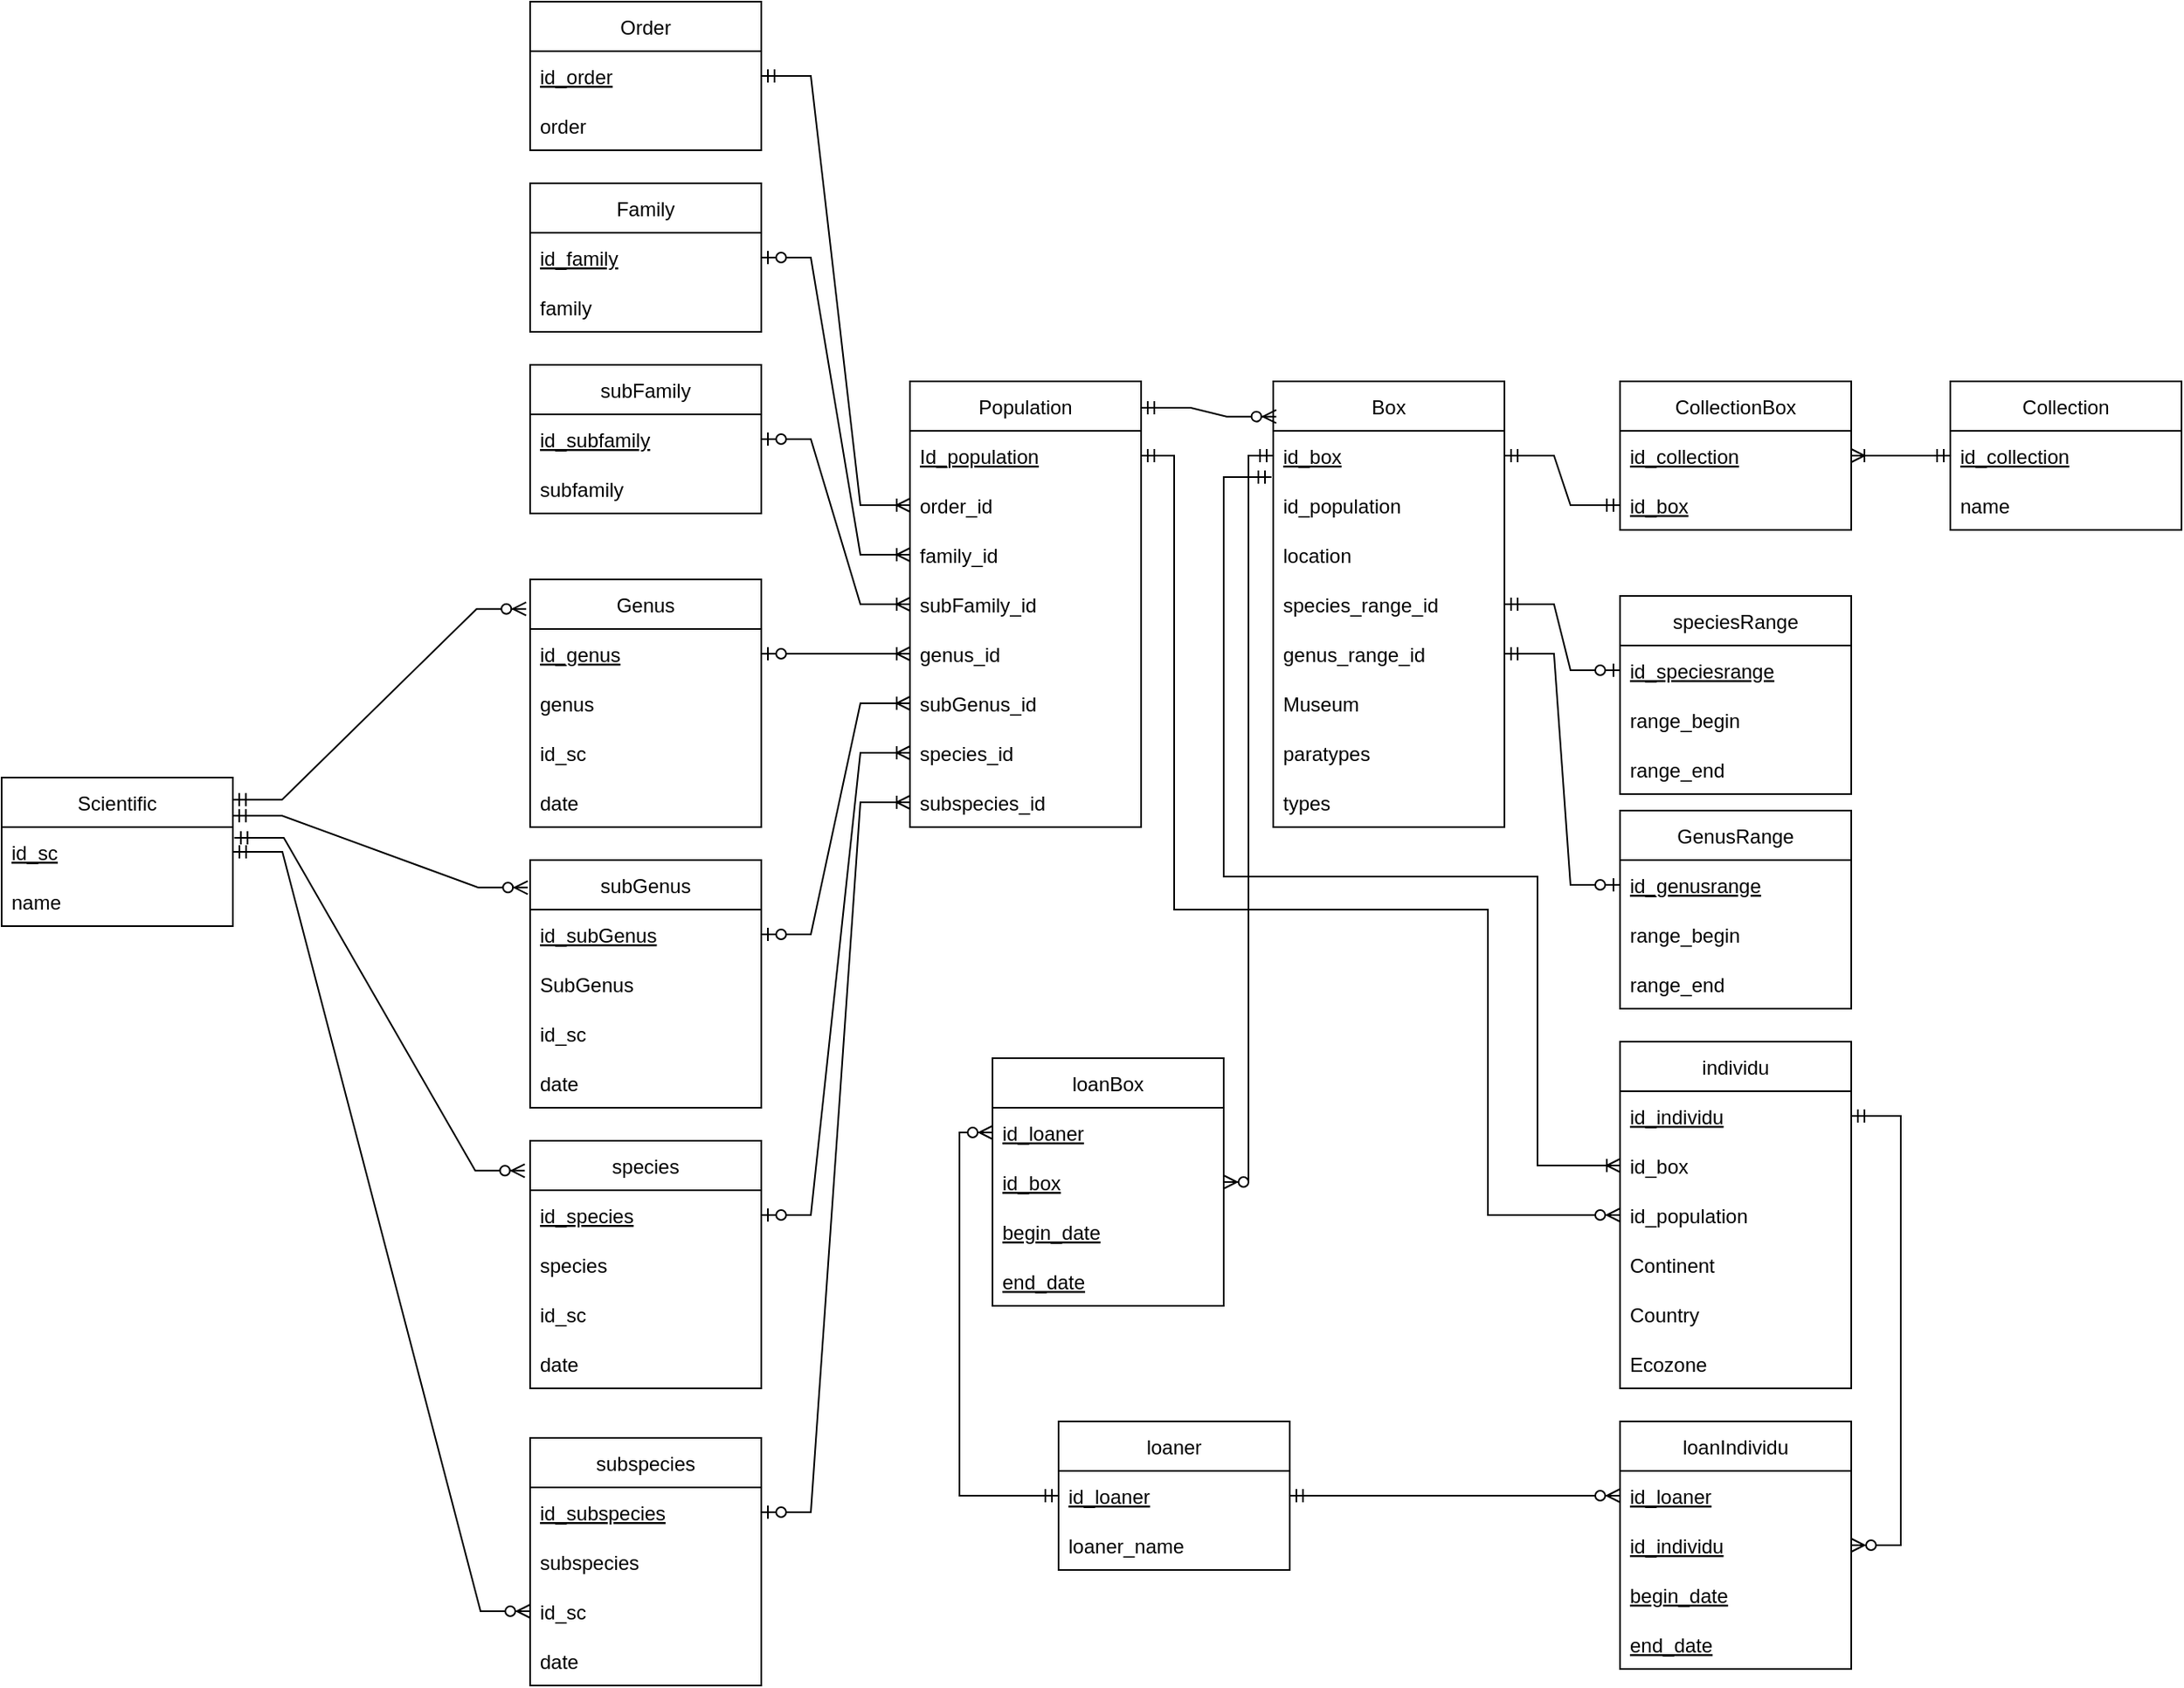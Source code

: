 <mxfile version="20.3.0" type="device"><diagram id="HxTPfBvil3Ltma1VfLWZ" name="Page-1"><mxGraphModel dx="1422" dy="865" grid="1" gridSize="10" guides="1" tooltips="1" connect="1" arrows="1" fold="1" page="1" pageScale="1" pageWidth="827" pageHeight="1169" math="0" shadow="0"><root><mxCell id="0"/><mxCell id="1" parent="0"/><mxCell id="uZ2jA3aw2KqFiROLntDe-1" value="Population" style="swimlane;fontStyle=0;childLayout=stackLayout;horizontal=1;startSize=30;horizontalStack=0;resizeParent=1;resizeParentMax=0;resizeLast=0;collapsible=1;marginBottom=0;" parent="1" vertex="1"><mxGeometry x="730" y="330" width="140" height="270" as="geometry"/></mxCell><mxCell id="uZ2jA3aw2KqFiROLntDe-2" value="Id_population" style="text;strokeColor=none;fillColor=none;align=left;verticalAlign=middle;spacingLeft=4;spacingRight=4;overflow=hidden;points=[[0,0.5],[1,0.5]];portConstraint=eastwest;rotatable=0;fontStyle=4" parent="uZ2jA3aw2KqFiROLntDe-1" vertex="1"><mxGeometry y="30" width="140" height="30" as="geometry"/></mxCell><mxCell id="uZ2jA3aw2KqFiROLntDe-12" value="order_id" style="text;strokeColor=none;fillColor=none;align=left;verticalAlign=middle;spacingLeft=4;spacingRight=4;overflow=hidden;points=[[0,0.5],[1,0.5]];portConstraint=eastwest;rotatable=0;" parent="uZ2jA3aw2KqFiROLntDe-1" vertex="1"><mxGeometry y="60" width="140" height="30" as="geometry"/></mxCell><mxCell id="uZ2jA3aw2KqFiROLntDe-10" value="family_id" style="text;strokeColor=none;fillColor=none;align=left;verticalAlign=middle;spacingLeft=4;spacingRight=4;overflow=hidden;points=[[0,0.5],[1,0.5]];portConstraint=eastwest;rotatable=0;" parent="uZ2jA3aw2KqFiROLntDe-1" vertex="1"><mxGeometry y="90" width="140" height="30" as="geometry"/></mxCell><mxCell id="uZ2jA3aw2KqFiROLntDe-11" value="subFamily_id" style="text;strokeColor=none;fillColor=none;align=left;verticalAlign=middle;spacingLeft=4;spacingRight=4;overflow=hidden;points=[[0,0.5],[1,0.5]];portConstraint=eastwest;rotatable=0;" parent="uZ2jA3aw2KqFiROLntDe-1" vertex="1"><mxGeometry y="120" width="140" height="30" as="geometry"/></mxCell><mxCell id="uZ2jA3aw2KqFiROLntDe-9" value="genus_id" style="text;strokeColor=none;fillColor=none;align=left;verticalAlign=middle;spacingLeft=4;spacingRight=4;overflow=hidden;points=[[0,0.5],[1,0.5]];portConstraint=eastwest;rotatable=0;" parent="uZ2jA3aw2KqFiROLntDe-1" vertex="1"><mxGeometry y="150" width="140" height="30" as="geometry"/></mxCell><mxCell id="uZ2jA3aw2KqFiROLntDe-8" value="subGenus_id" style="text;strokeColor=none;fillColor=none;align=left;verticalAlign=middle;spacingLeft=4;spacingRight=4;overflow=hidden;points=[[0,0.5],[1,0.5]];portConstraint=eastwest;rotatable=0;" parent="uZ2jA3aw2KqFiROLntDe-1" vertex="1"><mxGeometry y="180" width="140" height="30" as="geometry"/></mxCell><mxCell id="uZ2jA3aw2KqFiROLntDe-7" value="species_id" style="text;strokeColor=none;fillColor=none;align=left;verticalAlign=middle;spacingLeft=4;spacingRight=4;overflow=hidden;points=[[0,0.5],[1,0.5]];portConstraint=eastwest;rotatable=0;" parent="uZ2jA3aw2KqFiROLntDe-1" vertex="1"><mxGeometry y="210" width="140" height="30" as="geometry"/></mxCell><mxCell id="PhLSBUhBw3SX2s21Tblr-6" value="subspecies_id" style="text;strokeColor=none;fillColor=none;align=left;verticalAlign=middle;spacingLeft=4;spacingRight=4;overflow=hidden;points=[[0,0.5],[1,0.5]];portConstraint=eastwest;rotatable=0;" vertex="1" parent="uZ2jA3aw2KqFiROLntDe-1"><mxGeometry y="240" width="140" height="30" as="geometry"/></mxCell><mxCell id="uZ2jA3aw2KqFiROLntDe-18" value="Scientific" style="swimlane;fontStyle=0;childLayout=stackLayout;horizontal=1;startSize=30;horizontalStack=0;resizeParent=1;resizeParentMax=0;resizeLast=0;collapsible=1;marginBottom=0;" parent="1" vertex="1"><mxGeometry x="180" y="570" width="140" height="90" as="geometry"/></mxCell><mxCell id="uZ2jA3aw2KqFiROLntDe-19" value="id_sc" style="text;strokeColor=none;fillColor=none;align=left;verticalAlign=middle;spacingLeft=4;spacingRight=4;overflow=hidden;points=[[0,0.5],[1,0.5]];portConstraint=eastwest;rotatable=0;fontStyle=4" parent="uZ2jA3aw2KqFiROLntDe-18" vertex="1"><mxGeometry y="30" width="140" height="30" as="geometry"/></mxCell><mxCell id="uZ2jA3aw2KqFiROLntDe-20" value="name" style="text;strokeColor=none;fillColor=none;align=left;verticalAlign=middle;spacingLeft=4;spacingRight=4;overflow=hidden;points=[[0,0.5],[1,0.5]];portConstraint=eastwest;rotatable=0;" parent="uZ2jA3aw2KqFiROLntDe-18" vertex="1"><mxGeometry y="60" width="140" height="30" as="geometry"/></mxCell><mxCell id="uZ2jA3aw2KqFiROLntDe-25" value="GenusRange" style="swimlane;fontStyle=0;childLayout=stackLayout;horizontal=1;startSize=30;horizontalStack=0;resizeParent=1;resizeParentMax=0;resizeLast=0;collapsible=1;marginBottom=0;" parent="1" vertex="1"><mxGeometry x="1160" y="590" width="140" height="120" as="geometry"/></mxCell><mxCell id="uZ2jA3aw2KqFiROLntDe-26" value="id_genusrange" style="text;strokeColor=none;fillColor=none;align=left;verticalAlign=middle;spacingLeft=4;spacingRight=4;overflow=hidden;points=[[0,0.5],[1,0.5]];portConstraint=eastwest;rotatable=0;fontStyle=4" parent="uZ2jA3aw2KqFiROLntDe-25" vertex="1"><mxGeometry y="30" width="140" height="30" as="geometry"/></mxCell><mxCell id="uZ2jA3aw2KqFiROLntDe-27" value="range_begin" style="text;strokeColor=none;fillColor=none;align=left;verticalAlign=middle;spacingLeft=4;spacingRight=4;overflow=hidden;points=[[0,0.5],[1,0.5]];portConstraint=eastwest;rotatable=0;" parent="uZ2jA3aw2KqFiROLntDe-25" vertex="1"><mxGeometry y="60" width="140" height="30" as="geometry"/></mxCell><mxCell id="uZ2jA3aw2KqFiROLntDe-63" value="range_end" style="text;strokeColor=none;fillColor=none;align=left;verticalAlign=middle;spacingLeft=4;spacingRight=4;overflow=hidden;points=[[0,0.5],[1,0.5]];portConstraint=eastwest;rotatable=0;" parent="uZ2jA3aw2KqFiROLntDe-25" vertex="1"><mxGeometry y="90" width="140" height="30" as="geometry"/></mxCell><mxCell id="uZ2jA3aw2KqFiROLntDe-35" value="individu" style="swimlane;fontStyle=0;childLayout=stackLayout;horizontal=1;startSize=30;horizontalStack=0;resizeParent=1;resizeParentMax=0;resizeLast=0;collapsible=1;marginBottom=0;" parent="1" vertex="1"><mxGeometry x="1160" y="730" width="140" height="210" as="geometry"/></mxCell><mxCell id="uZ2jA3aw2KqFiROLntDe-38" value="id_individu" style="text;strokeColor=none;fillColor=none;align=left;verticalAlign=middle;spacingLeft=4;spacingRight=4;overflow=hidden;points=[[0,0.5],[1,0.5]];portConstraint=eastwest;rotatable=0;fontStyle=4" parent="uZ2jA3aw2KqFiROLntDe-35" vertex="1"><mxGeometry y="30" width="140" height="30" as="geometry"/></mxCell><mxCell id="uZ2jA3aw2KqFiROLntDe-115" value="id_box" style="text;strokeColor=none;fillColor=none;align=left;verticalAlign=middle;spacingLeft=4;spacingRight=4;overflow=hidden;points=[[0,0.5],[1,0.5]];portConstraint=eastwest;rotatable=0;" parent="uZ2jA3aw2KqFiROLntDe-35" vertex="1"><mxGeometry y="60" width="140" height="30" as="geometry"/></mxCell><mxCell id="uZ2jA3aw2KqFiROLntDe-36" value="id_population" style="text;strokeColor=none;fillColor=none;align=left;verticalAlign=middle;spacingLeft=4;spacingRight=4;overflow=hidden;points=[[0,0.5],[1,0.5]];portConstraint=eastwest;rotatable=0;" parent="uZ2jA3aw2KqFiROLntDe-35" vertex="1"><mxGeometry y="90" width="140" height="30" as="geometry"/></mxCell><mxCell id="xjDK1xqEdy7AfBdmxvn6-30" value="Continent" style="text;strokeColor=none;fillColor=none;align=left;verticalAlign=middle;spacingLeft=4;spacingRight=4;overflow=hidden;points=[[0,0.5],[1,0.5]];portConstraint=eastwest;rotatable=0;" parent="uZ2jA3aw2KqFiROLntDe-35" vertex="1"><mxGeometry y="120" width="140" height="30" as="geometry"/></mxCell><mxCell id="xjDK1xqEdy7AfBdmxvn6-28" value="Country" style="text;strokeColor=none;fillColor=none;align=left;verticalAlign=middle;spacingLeft=4;spacingRight=4;overflow=hidden;points=[[0,0.5],[1,0.5]];portConstraint=eastwest;rotatable=0;" parent="uZ2jA3aw2KqFiROLntDe-35" vertex="1"><mxGeometry y="150" width="140" height="30" as="geometry"/></mxCell><mxCell id="xjDK1xqEdy7AfBdmxvn6-27" value="Ecozone" style="text;strokeColor=none;fillColor=none;align=left;verticalAlign=middle;spacingLeft=4;spacingRight=4;overflow=hidden;points=[[0,0.5],[1,0.5]];portConstraint=eastwest;rotatable=0;" parent="uZ2jA3aw2KqFiROLntDe-35" vertex="1"><mxGeometry y="180" width="140" height="30" as="geometry"/></mxCell><mxCell id="uZ2jA3aw2KqFiROLntDe-51" value="Box" style="swimlane;fontStyle=0;childLayout=stackLayout;horizontal=1;startSize=30;horizontalStack=0;resizeParent=1;resizeParentMax=0;resizeLast=0;collapsible=1;marginBottom=0;" parent="1" vertex="1"><mxGeometry x="950" y="330" width="140" height="270" as="geometry"/></mxCell><mxCell id="uZ2jA3aw2KqFiROLntDe-52" value="id_box" style="text;strokeColor=none;fillColor=none;align=left;verticalAlign=middle;spacingLeft=4;spacingRight=4;overflow=hidden;points=[[0,0.5],[1,0.5]];portConstraint=eastwest;rotatable=0;fontStyle=4" parent="uZ2jA3aw2KqFiROLntDe-51" vertex="1"><mxGeometry y="30" width="140" height="30" as="geometry"/></mxCell><mxCell id="xjDK1xqEdy7AfBdmxvn6-2" value="id_population" style="text;strokeColor=none;fillColor=none;align=left;verticalAlign=middle;spacingLeft=4;spacingRight=4;overflow=hidden;points=[[0,0.5],[1,0.5]];portConstraint=eastwest;rotatable=0;fontStyle=0" parent="uZ2jA3aw2KqFiROLntDe-51" vertex="1"><mxGeometry y="60" width="140" height="30" as="geometry"/></mxCell><mxCell id="uZ2jA3aw2KqFiROLntDe-53" value="location" style="text;strokeColor=none;fillColor=none;align=left;verticalAlign=middle;spacingLeft=4;spacingRight=4;overflow=hidden;points=[[0,0.5],[1,0.5]];portConstraint=eastwest;rotatable=0;" parent="uZ2jA3aw2KqFiROLntDe-51" vertex="1"><mxGeometry y="90" width="140" height="30" as="geometry"/></mxCell><mxCell id="uZ2jA3aw2KqFiROLntDe-69" value="species_range_id" style="text;strokeColor=none;fillColor=none;align=left;verticalAlign=middle;spacingLeft=4;spacingRight=4;overflow=hidden;points=[[0,0.5],[1,0.5]];portConstraint=eastwest;rotatable=0;" parent="uZ2jA3aw2KqFiROLntDe-51" vertex="1"><mxGeometry y="120" width="140" height="30" as="geometry"/></mxCell><mxCell id="uZ2jA3aw2KqFiROLntDe-68" value="genus_range_id" style="text;strokeColor=none;fillColor=none;align=left;verticalAlign=middle;spacingLeft=4;spacingRight=4;overflow=hidden;points=[[0,0.5],[1,0.5]];portConstraint=eastwest;rotatable=0;" parent="uZ2jA3aw2KqFiROLntDe-51" vertex="1"><mxGeometry y="150" width="140" height="30" as="geometry"/></mxCell><mxCell id="xjDK1xqEdy7AfBdmxvn6-26" value="Museum" style="text;strokeColor=none;fillColor=none;align=left;verticalAlign=middle;spacingLeft=4;spacingRight=4;overflow=hidden;points=[[0,0.5],[1,0.5]];portConstraint=eastwest;rotatable=0;" parent="uZ2jA3aw2KqFiROLntDe-51" vertex="1"><mxGeometry y="180" width="140" height="30" as="geometry"/></mxCell><mxCell id="xjDK1xqEdy7AfBdmxvn6-25" value="paratypes" style="text;strokeColor=none;fillColor=none;align=left;verticalAlign=middle;spacingLeft=4;spacingRight=4;overflow=hidden;points=[[0,0.5],[1,0.5]];portConstraint=eastwest;rotatable=0;" parent="uZ2jA3aw2KqFiROLntDe-51" vertex="1"><mxGeometry y="210" width="140" height="30" as="geometry"/></mxCell><mxCell id="xjDK1xqEdy7AfBdmxvn6-24" value="types" style="text;strokeColor=none;fillColor=none;align=left;verticalAlign=middle;spacingLeft=4;spacingRight=4;overflow=hidden;points=[[0,0.5],[1,0.5]];portConstraint=eastwest;rotatable=0;" parent="uZ2jA3aw2KqFiROLntDe-51" vertex="1"><mxGeometry y="240" width="140" height="30" as="geometry"/></mxCell><mxCell id="uZ2jA3aw2KqFiROLntDe-55" value="Collection" style="swimlane;fontStyle=0;childLayout=stackLayout;horizontal=1;startSize=30;horizontalStack=0;resizeParent=1;resizeParentMax=0;resizeLast=0;collapsible=1;marginBottom=0;" parent="1" vertex="1"><mxGeometry x="1360" y="330" width="140" height="90" as="geometry"/></mxCell><mxCell id="uZ2jA3aw2KqFiROLntDe-56" value="id_collection" style="text;strokeColor=none;fillColor=none;align=left;verticalAlign=middle;spacingLeft=4;spacingRight=4;overflow=hidden;points=[[0,0.5],[1,0.5]];portConstraint=eastwest;rotatable=0;fontStyle=4" parent="uZ2jA3aw2KqFiROLntDe-55" vertex="1"><mxGeometry y="30" width="140" height="30" as="geometry"/></mxCell><mxCell id="uZ2jA3aw2KqFiROLntDe-57" value="name" style="text;strokeColor=none;fillColor=none;align=left;verticalAlign=middle;spacingLeft=4;spacingRight=4;overflow=hidden;points=[[0,0.5],[1,0.5]];portConstraint=eastwest;rotatable=0;" parent="uZ2jA3aw2KqFiROLntDe-55" vertex="1"><mxGeometry y="60" width="140" height="30" as="geometry"/></mxCell><mxCell id="uZ2jA3aw2KqFiROLntDe-59" value="loanBox" style="swimlane;fontStyle=0;childLayout=stackLayout;horizontal=1;startSize=30;horizontalStack=0;resizeParent=1;resizeParentMax=0;resizeLast=0;collapsible=1;marginBottom=0;" parent="1" vertex="1"><mxGeometry x="780" y="740" width="140" height="150" as="geometry"/></mxCell><mxCell id="uZ2jA3aw2KqFiROLntDe-60" value="id_loaner" style="text;strokeColor=none;fillColor=none;align=left;verticalAlign=middle;spacingLeft=4;spacingRight=4;overflow=hidden;points=[[0,0.5],[1,0.5]];portConstraint=eastwest;rotatable=0;fontStyle=4" parent="uZ2jA3aw2KqFiROLntDe-59" vertex="1"><mxGeometry y="30" width="140" height="30" as="geometry"/></mxCell><mxCell id="uZ2jA3aw2KqFiROLntDe-61" value="id_box" style="text;strokeColor=none;fillColor=none;align=left;verticalAlign=middle;spacingLeft=4;spacingRight=4;overflow=hidden;points=[[0,0.5],[1,0.5]];portConstraint=eastwest;rotatable=0;fontStyle=4" parent="uZ2jA3aw2KqFiROLntDe-59" vertex="1"><mxGeometry y="60" width="140" height="30" as="geometry"/></mxCell><mxCell id="uZ2jA3aw2KqFiROLntDe-62" value="begin_date" style="text;strokeColor=none;fillColor=none;align=left;verticalAlign=middle;spacingLeft=4;spacingRight=4;overflow=hidden;points=[[0,0.5],[1,0.5]];portConstraint=eastwest;rotatable=0;fontStyle=4" parent="uZ2jA3aw2KqFiROLntDe-59" vertex="1"><mxGeometry y="90" width="140" height="30" as="geometry"/></mxCell><mxCell id="uZ2jA3aw2KqFiROLntDe-102" value="end_date" style="text;strokeColor=none;fillColor=none;align=left;verticalAlign=middle;spacingLeft=4;spacingRight=4;overflow=hidden;points=[[0,0.5],[1,0.5]];portConstraint=eastwest;rotatable=0;fontStyle=4" parent="uZ2jA3aw2KqFiROLntDe-59" vertex="1"><mxGeometry y="120" width="140" height="30" as="geometry"/></mxCell><mxCell id="uZ2jA3aw2KqFiROLntDe-64" value="speciesRange" style="swimlane;fontStyle=0;childLayout=stackLayout;horizontal=1;startSize=30;horizontalStack=0;resizeParent=1;resizeParentMax=0;resizeLast=0;collapsible=1;marginBottom=0;" parent="1" vertex="1"><mxGeometry x="1160" y="460" width="140" height="120" as="geometry"/></mxCell><mxCell id="uZ2jA3aw2KqFiROLntDe-65" value="id_speciesrange" style="text;strokeColor=none;fillColor=none;align=left;verticalAlign=middle;spacingLeft=4;spacingRight=4;overflow=hidden;points=[[0,0.5],[1,0.5]];portConstraint=eastwest;rotatable=0;fontStyle=4" parent="uZ2jA3aw2KqFiROLntDe-64" vertex="1"><mxGeometry y="30" width="140" height="30" as="geometry"/></mxCell><mxCell id="uZ2jA3aw2KqFiROLntDe-66" value="range_begin" style="text;strokeColor=none;fillColor=none;align=left;verticalAlign=middle;spacingLeft=4;spacingRight=4;overflow=hidden;points=[[0,0.5],[1,0.5]];portConstraint=eastwest;rotatable=0;" parent="uZ2jA3aw2KqFiROLntDe-64" vertex="1"><mxGeometry y="60" width="140" height="30" as="geometry"/></mxCell><mxCell id="uZ2jA3aw2KqFiROLntDe-67" value="range_end" style="text;strokeColor=none;fillColor=none;align=left;verticalAlign=middle;spacingLeft=4;spacingRight=4;overflow=hidden;points=[[0,0.5],[1,0.5]];portConstraint=eastwest;rotatable=0;" parent="uZ2jA3aw2KqFiROLntDe-64" vertex="1"><mxGeometry y="90" width="140" height="30" as="geometry"/></mxCell><mxCell id="uZ2jA3aw2KqFiROLntDe-74" value="CollectionBox" style="swimlane;fontStyle=0;childLayout=stackLayout;horizontal=1;startSize=30;horizontalStack=0;resizeParent=1;resizeParentMax=0;resizeLast=0;collapsible=1;marginBottom=0;" parent="1" vertex="1"><mxGeometry x="1160" y="330" width="140" height="90" as="geometry"/></mxCell><mxCell id="uZ2jA3aw2KqFiROLntDe-75" value="id_collection" style="text;strokeColor=none;fillColor=none;align=left;verticalAlign=middle;spacingLeft=4;spacingRight=4;overflow=hidden;points=[[0,0.5],[1,0.5]];portConstraint=eastwest;rotatable=0;fontStyle=4" parent="uZ2jA3aw2KqFiROLntDe-74" vertex="1"><mxGeometry y="30" width="140" height="30" as="geometry"/></mxCell><mxCell id="uZ2jA3aw2KqFiROLntDe-77" value="id_box" style="text;strokeColor=none;fillColor=none;align=left;verticalAlign=middle;spacingLeft=4;spacingRight=4;overflow=hidden;points=[[0,0.5],[1,0.5]];portConstraint=eastwest;rotatable=0;fontStyle=4" parent="uZ2jA3aw2KqFiROLntDe-74" vertex="1"><mxGeometry y="60" width="140" height="30" as="geometry"/></mxCell><mxCell id="uZ2jA3aw2KqFiROLntDe-84" value="Order" style="swimlane;fontStyle=0;childLayout=stackLayout;horizontal=1;startSize=30;horizontalStack=0;resizeParent=1;resizeParentMax=0;resizeLast=0;collapsible=1;marginBottom=0;" parent="1" vertex="1"><mxGeometry x="500" y="100" width="140" height="90" as="geometry"/></mxCell><mxCell id="uZ2jA3aw2KqFiROLntDe-85" value="id_order" style="text;strokeColor=none;fillColor=none;align=left;verticalAlign=middle;spacingLeft=4;spacingRight=4;overflow=hidden;points=[[0,0.5],[1,0.5]];portConstraint=eastwest;rotatable=0;fontStyle=4" parent="uZ2jA3aw2KqFiROLntDe-84" vertex="1"><mxGeometry y="30" width="140" height="30" as="geometry"/></mxCell><mxCell id="uZ2jA3aw2KqFiROLntDe-86" value="order" style="text;strokeColor=none;fillColor=none;align=left;verticalAlign=middle;spacingLeft=4;spacingRight=4;overflow=hidden;points=[[0,0.5],[1,0.5]];portConstraint=eastwest;rotatable=0;fontStyle=0" parent="uZ2jA3aw2KqFiROLntDe-84" vertex="1"><mxGeometry y="60" width="140" height="30" as="geometry"/></mxCell><mxCell id="uZ2jA3aw2KqFiROLntDe-87" value="Family" style="swimlane;fontStyle=0;childLayout=stackLayout;horizontal=1;startSize=30;horizontalStack=0;resizeParent=1;resizeParentMax=0;resizeLast=0;collapsible=1;marginBottom=0;" parent="1" vertex="1"><mxGeometry x="500" y="210" width="140" height="90" as="geometry"/></mxCell><mxCell id="uZ2jA3aw2KqFiROLntDe-88" value="id_family" style="text;strokeColor=none;fillColor=none;align=left;verticalAlign=middle;spacingLeft=4;spacingRight=4;overflow=hidden;points=[[0,0.5],[1,0.5]];portConstraint=eastwest;rotatable=0;fontStyle=4" parent="uZ2jA3aw2KqFiROLntDe-87" vertex="1"><mxGeometry y="30" width="140" height="30" as="geometry"/></mxCell><mxCell id="uZ2jA3aw2KqFiROLntDe-89" value="family" style="text;strokeColor=none;fillColor=none;align=left;verticalAlign=middle;spacingLeft=4;spacingRight=4;overflow=hidden;points=[[0,0.5],[1,0.5]];portConstraint=eastwest;rotatable=0;fontStyle=0" parent="uZ2jA3aw2KqFiROLntDe-87" vertex="1"><mxGeometry y="60" width="140" height="30" as="geometry"/></mxCell><mxCell id="uZ2jA3aw2KqFiROLntDe-90" value="subFamily" style="swimlane;fontStyle=0;childLayout=stackLayout;horizontal=1;startSize=30;horizontalStack=0;resizeParent=1;resizeParentMax=0;resizeLast=0;collapsible=1;marginBottom=0;" parent="1" vertex="1"><mxGeometry x="500" y="320" width="140" height="90" as="geometry"/></mxCell><mxCell id="uZ2jA3aw2KqFiROLntDe-91" value="id_subfamily" style="text;strokeColor=none;fillColor=none;align=left;verticalAlign=middle;spacingLeft=4;spacingRight=4;overflow=hidden;points=[[0,0.5],[1,0.5]];portConstraint=eastwest;rotatable=0;fontStyle=4" parent="uZ2jA3aw2KqFiROLntDe-90" vertex="1"><mxGeometry y="30" width="140" height="30" as="geometry"/></mxCell><mxCell id="uZ2jA3aw2KqFiROLntDe-92" value="subfamily" style="text;strokeColor=none;fillColor=none;align=left;verticalAlign=middle;spacingLeft=4;spacingRight=4;overflow=hidden;points=[[0,0.5],[1,0.5]];portConstraint=eastwest;rotatable=0;fontStyle=0" parent="uZ2jA3aw2KqFiROLntDe-90" vertex="1"><mxGeometry y="60" width="140" height="30" as="geometry"/></mxCell><mxCell id="uZ2jA3aw2KqFiROLntDe-93" value="Genus" style="swimlane;fontStyle=0;childLayout=stackLayout;horizontal=1;startSize=30;horizontalStack=0;resizeParent=1;resizeParentMax=0;resizeLast=0;collapsible=1;marginBottom=0;" parent="1" vertex="1"><mxGeometry x="500" y="450" width="140" height="150" as="geometry"/></mxCell><mxCell id="uZ2jA3aw2KqFiROLntDe-94" value="id_genus" style="text;strokeColor=none;fillColor=none;align=left;verticalAlign=middle;spacingLeft=4;spacingRight=4;overflow=hidden;points=[[0,0.5],[1,0.5]];portConstraint=eastwest;rotatable=0;fontStyle=4" parent="uZ2jA3aw2KqFiROLntDe-93" vertex="1"><mxGeometry y="30" width="140" height="30" as="geometry"/></mxCell><mxCell id="uZ2jA3aw2KqFiROLntDe-95" value="genus" style="text;strokeColor=none;fillColor=none;align=left;verticalAlign=middle;spacingLeft=4;spacingRight=4;overflow=hidden;points=[[0,0.5],[1,0.5]];portConstraint=eastwest;rotatable=0;fontStyle=0" parent="uZ2jA3aw2KqFiROLntDe-93" vertex="1"><mxGeometry y="60" width="140" height="30" as="geometry"/></mxCell><mxCell id="xjDK1xqEdy7AfBdmxvn6-14" value="id_sc" style="text;strokeColor=none;fillColor=none;align=left;verticalAlign=middle;spacingLeft=4;spacingRight=4;overflow=hidden;points=[[0,0.5],[1,0.5]];portConstraint=eastwest;rotatable=0;fontStyle=0" parent="uZ2jA3aw2KqFiROLntDe-93" vertex="1"><mxGeometry y="90" width="140" height="30" as="geometry"/></mxCell><mxCell id="xjDK1xqEdy7AfBdmxvn6-15" value="date" style="text;strokeColor=none;fillColor=none;align=left;verticalAlign=middle;spacingLeft=4;spacingRight=4;overflow=hidden;points=[[0,0.5],[1,0.5]];portConstraint=eastwest;rotatable=0;fontStyle=0" parent="uZ2jA3aw2KqFiROLntDe-93" vertex="1"><mxGeometry y="120" width="140" height="30" as="geometry"/></mxCell><mxCell id="uZ2jA3aw2KqFiROLntDe-96" value="subGenus" style="swimlane;fontStyle=0;childLayout=stackLayout;horizontal=1;startSize=30;horizontalStack=0;resizeParent=1;resizeParentMax=0;resizeLast=0;collapsible=1;marginBottom=0;" parent="1" vertex="1"><mxGeometry x="500" y="620" width="140" height="150" as="geometry"/></mxCell><mxCell id="uZ2jA3aw2KqFiROLntDe-97" value="id_subGenus" style="text;strokeColor=none;fillColor=none;align=left;verticalAlign=middle;spacingLeft=4;spacingRight=4;overflow=hidden;points=[[0,0.5],[1,0.5]];portConstraint=eastwest;rotatable=0;fontStyle=4" parent="uZ2jA3aw2KqFiROLntDe-96" vertex="1"><mxGeometry y="30" width="140" height="30" as="geometry"/></mxCell><mxCell id="uZ2jA3aw2KqFiROLntDe-98" value="SubGenus" style="text;strokeColor=none;fillColor=none;align=left;verticalAlign=middle;spacingLeft=4;spacingRight=4;overflow=hidden;points=[[0,0.5],[1,0.5]];portConstraint=eastwest;rotatable=0;fontStyle=0" parent="uZ2jA3aw2KqFiROLntDe-96" vertex="1"><mxGeometry y="60" width="140" height="30" as="geometry"/></mxCell><mxCell id="xjDK1xqEdy7AfBdmxvn6-17" value="id_sc" style="text;strokeColor=none;fillColor=none;align=left;verticalAlign=middle;spacingLeft=4;spacingRight=4;overflow=hidden;points=[[0,0.5],[1,0.5]];portConstraint=eastwest;rotatable=0;fontStyle=0" parent="uZ2jA3aw2KqFiROLntDe-96" vertex="1"><mxGeometry y="90" width="140" height="30" as="geometry"/></mxCell><mxCell id="xjDK1xqEdy7AfBdmxvn6-16" value="date" style="text;strokeColor=none;fillColor=none;align=left;verticalAlign=middle;spacingLeft=4;spacingRight=4;overflow=hidden;points=[[0,0.5],[1,0.5]];portConstraint=eastwest;rotatable=0;fontStyle=0" parent="uZ2jA3aw2KqFiROLntDe-96" vertex="1"><mxGeometry y="120" width="140" height="30" as="geometry"/></mxCell><mxCell id="uZ2jA3aw2KqFiROLntDe-99" value="species" style="swimlane;fontStyle=0;childLayout=stackLayout;horizontal=1;startSize=30;horizontalStack=0;resizeParent=1;resizeParentMax=0;resizeLast=0;collapsible=1;marginBottom=0;" parent="1" vertex="1"><mxGeometry x="500" y="790" width="140" height="150" as="geometry"/></mxCell><mxCell id="uZ2jA3aw2KqFiROLntDe-100" value="id_species" style="text;strokeColor=none;fillColor=none;align=left;verticalAlign=middle;spacingLeft=4;spacingRight=4;overflow=hidden;points=[[0,0.5],[1,0.5]];portConstraint=eastwest;rotatable=0;fontStyle=4" parent="uZ2jA3aw2KqFiROLntDe-99" vertex="1"><mxGeometry y="30" width="140" height="30" as="geometry"/></mxCell><mxCell id="uZ2jA3aw2KqFiROLntDe-101" value="species" style="text;strokeColor=none;fillColor=none;align=left;verticalAlign=middle;spacingLeft=4;spacingRight=4;overflow=hidden;points=[[0,0.5],[1,0.5]];portConstraint=eastwest;rotatable=0;fontStyle=0" parent="uZ2jA3aw2KqFiROLntDe-99" vertex="1"><mxGeometry y="60" width="140" height="30" as="geometry"/></mxCell><mxCell id="xjDK1xqEdy7AfBdmxvn6-19" value="id_sc" style="text;strokeColor=none;fillColor=none;align=left;verticalAlign=middle;spacingLeft=4;spacingRight=4;overflow=hidden;points=[[0,0.5],[1,0.5]];portConstraint=eastwest;rotatable=0;fontStyle=0" parent="uZ2jA3aw2KqFiROLntDe-99" vertex="1"><mxGeometry y="90" width="140" height="30" as="geometry"/></mxCell><mxCell id="xjDK1xqEdy7AfBdmxvn6-18" value="date" style="text;strokeColor=none;fillColor=none;align=left;verticalAlign=middle;spacingLeft=4;spacingRight=4;overflow=hidden;points=[[0,0.5],[1,0.5]];portConstraint=eastwest;rotatable=0;fontStyle=0" parent="uZ2jA3aw2KqFiROLntDe-99" vertex="1"><mxGeometry y="120" width="140" height="30" as="geometry"/></mxCell><mxCell id="uZ2jA3aw2KqFiROLntDe-103" value="loaner" style="swimlane;fontStyle=0;childLayout=stackLayout;horizontal=1;startSize=30;horizontalStack=0;resizeParent=1;resizeParentMax=0;resizeLast=0;collapsible=1;marginBottom=0;" parent="1" vertex="1"><mxGeometry x="820" y="960" width="140" height="90" as="geometry"/></mxCell><mxCell id="uZ2jA3aw2KqFiROLntDe-104" value="id_loaner" style="text;strokeColor=none;fillColor=none;align=left;verticalAlign=middle;spacingLeft=4;spacingRight=4;overflow=hidden;points=[[0,0.5],[1,0.5]];portConstraint=eastwest;rotatable=0;fontStyle=4" parent="uZ2jA3aw2KqFiROLntDe-103" vertex="1"><mxGeometry y="30" width="140" height="30" as="geometry"/></mxCell><mxCell id="uZ2jA3aw2KqFiROLntDe-105" value="loaner_name" style="text;strokeColor=none;fillColor=none;align=left;verticalAlign=middle;spacingLeft=4;spacingRight=4;overflow=hidden;points=[[0,0.5],[1,0.5]];portConstraint=eastwest;rotatable=0;" parent="uZ2jA3aw2KqFiROLntDe-103" vertex="1"><mxGeometry y="60" width="140" height="30" as="geometry"/></mxCell><mxCell id="uZ2jA3aw2KqFiROLntDe-110" value="loanIndividu" style="swimlane;fontStyle=0;childLayout=stackLayout;horizontal=1;startSize=30;horizontalStack=0;resizeParent=1;resizeParentMax=0;resizeLast=0;collapsible=1;marginBottom=0;" parent="1" vertex="1"><mxGeometry x="1160" y="960" width="140" height="150" as="geometry"/></mxCell><mxCell id="uZ2jA3aw2KqFiROLntDe-111" value="id_loaner" style="text;strokeColor=none;fillColor=none;align=left;verticalAlign=middle;spacingLeft=4;spacingRight=4;overflow=hidden;points=[[0,0.5],[1,0.5]];portConstraint=eastwest;rotatable=0;fontStyle=4" parent="uZ2jA3aw2KqFiROLntDe-110" vertex="1"><mxGeometry y="30" width="140" height="30" as="geometry"/></mxCell><mxCell id="uZ2jA3aw2KqFiROLntDe-112" value="id_individu" style="text;strokeColor=none;fillColor=none;align=left;verticalAlign=middle;spacingLeft=4;spacingRight=4;overflow=hidden;points=[[0,0.5],[1,0.5]];portConstraint=eastwest;rotatable=0;fontStyle=4" parent="uZ2jA3aw2KqFiROLntDe-110" vertex="1"><mxGeometry y="60" width="140" height="30" as="geometry"/></mxCell><mxCell id="uZ2jA3aw2KqFiROLntDe-113" value="begin_date" style="text;strokeColor=none;fillColor=none;align=left;verticalAlign=middle;spacingLeft=4;spacingRight=4;overflow=hidden;points=[[0,0.5],[1,0.5]];portConstraint=eastwest;rotatable=0;fontStyle=4" parent="uZ2jA3aw2KqFiROLntDe-110" vertex="1"><mxGeometry y="90" width="140" height="30" as="geometry"/></mxCell><mxCell id="uZ2jA3aw2KqFiROLntDe-114" value="end_date" style="text;strokeColor=none;fillColor=none;align=left;verticalAlign=middle;spacingLeft=4;spacingRight=4;overflow=hidden;points=[[0,0.5],[1,0.5]];portConstraint=eastwest;rotatable=0;fontStyle=4" parent="uZ2jA3aw2KqFiROLntDe-110" vertex="1"><mxGeometry y="120" width="140" height="30" as="geometry"/></mxCell><mxCell id="uZ2jA3aw2KqFiROLntDe-124" value="" style="edgeStyle=entityRelationEdgeStyle;fontSize=12;html=1;endArrow=ERoneToMany;startArrow=ERmandOne;rounded=0;exitX=1;exitY=0.5;exitDx=0;exitDy=0;entryX=0;entryY=0.5;entryDx=0;entryDy=0;" parent="1" source="uZ2jA3aw2KqFiROLntDe-85" target="uZ2jA3aw2KqFiROLntDe-12" edge="1"><mxGeometry width="100" height="100" relative="1" as="geometry"><mxPoint x="150" y="430" as="sourcePoint"/><mxPoint x="250" y="330" as="targetPoint"/></mxGeometry></mxCell><mxCell id="uZ2jA3aw2KqFiROLntDe-134" value="" style="edgeStyle=entityRelationEdgeStyle;fontSize=12;html=1;endArrow=ERzeroToOne;startArrow=ERmandOne;rounded=0;exitX=1;exitY=0.5;exitDx=0;exitDy=0;entryX=0;entryY=0.5;entryDx=0;entryDy=0;" parent="1" source="uZ2jA3aw2KqFiROLntDe-68" target="uZ2jA3aw2KqFiROLntDe-26" edge="1"><mxGeometry width="100" height="100" relative="1" as="geometry"><mxPoint x="760" y="270" as="sourcePoint"/><mxPoint x="1140" y="650" as="targetPoint"/></mxGeometry></mxCell><mxCell id="uZ2jA3aw2KqFiROLntDe-135" value="" style="edgeStyle=entityRelationEdgeStyle;fontSize=12;html=1;endArrow=ERzeroToOne;startArrow=ERmandOne;rounded=0;exitX=1;exitY=0.5;exitDx=0;exitDy=0;entryX=0;entryY=0.5;entryDx=0;entryDy=0;" parent="1" source="uZ2jA3aw2KqFiROLntDe-69" target="uZ2jA3aw2KqFiROLntDe-65" edge="1"><mxGeometry width="100" height="100" relative="1" as="geometry"><mxPoint x="1184.98" y="208.6" as="sourcePoint"/><mxPoint x="1150" y="460" as="targetPoint"/></mxGeometry></mxCell><mxCell id="uZ2jA3aw2KqFiROLntDe-141" value="" style="edgeStyle=orthogonalEdgeStyle;fontSize=12;html=1;endArrow=ERoneToMany;startArrow=ERmandOne;rounded=0;entryX=0;entryY=0.5;entryDx=0;entryDy=0;" parent="1" target="uZ2jA3aw2KqFiROLntDe-115" edge="1"><mxGeometry width="100" height="100" relative="1" as="geometry"><mxPoint x="949" y="388" as="sourcePoint"/><mxPoint x="1180" y="630" as="targetPoint"/><Array as="points"><mxPoint x="920" y="388"/><mxPoint x="920" y="630"/><mxPoint x="1110" y="630"/><mxPoint x="1110" y="805"/></Array></mxGeometry></mxCell><mxCell id="uZ2jA3aw2KqFiROLntDe-146" value="" style="edgeStyle=elbowEdgeStyle;fontSize=12;html=1;endArrow=ERzeroToMany;startArrow=ERmandOne;rounded=0;exitX=0;exitY=0.5;exitDx=0;exitDy=0;entryX=1;entryY=0.5;entryDx=0;entryDy=0;" parent="1" source="uZ2jA3aw2KqFiROLntDe-52" target="uZ2jA3aw2KqFiROLntDe-61" edge="1"><mxGeometry width="100" height="100" relative="1" as="geometry"><mxPoint x="740" y="850" as="sourcePoint"/><mxPoint x="840" y="750" as="targetPoint"/><Array as="points"/></mxGeometry></mxCell><mxCell id="uZ2jA3aw2KqFiROLntDe-147" value="" style="edgeStyle=entityRelationEdgeStyle;fontSize=12;html=1;endArrow=ERzeroToMany;startArrow=ERmandOne;rounded=0;entryX=1;entryY=0.5;entryDx=0;entryDy=0;exitX=1;exitY=0.5;exitDx=0;exitDy=0;" parent="1" source="uZ2jA3aw2KqFiROLntDe-38" target="uZ2jA3aw2KqFiROLntDe-112" edge="1"><mxGeometry width="100" height="100" relative="1" as="geometry"><mxPoint x="960" y="445.0" as="sourcePoint"/><mxPoint x="953.22" y="805.11" as="targetPoint"/></mxGeometry></mxCell><mxCell id="WQ8_4KwIX4erdfk7J4Iw-1" value="" style="edgeStyle=entityRelationEdgeStyle;fontSize=12;html=1;endArrow=ERzeroToMany;startArrow=ERmandOne;rounded=0;exitX=1.006;exitY=0.215;exitDx=0;exitDy=0;exitPerimeter=0;entryX=-0.023;entryY=0.121;entryDx=0;entryDy=0;entryPerimeter=0;" parent="1" source="uZ2jA3aw2KqFiROLntDe-19" target="uZ2jA3aw2KqFiROLntDe-99" edge="1"><mxGeometry width="100" height="100" relative="1" as="geometry"><mxPoint x="550" y="740" as="sourcePoint"/><mxPoint x="650" y="640" as="targetPoint"/></mxGeometry></mxCell><mxCell id="WQ8_4KwIX4erdfk7J4Iw-2" value="" style="edgeStyle=entityRelationEdgeStyle;fontSize=12;html=1;endArrow=ERzeroToMany;startArrow=ERmandOne;rounded=0;exitX=0.999;exitY=-0.23;exitDx=0;exitDy=0;exitPerimeter=0;entryX=-0.01;entryY=0.111;entryDx=0;entryDy=0;entryPerimeter=0;" parent="1" source="uZ2jA3aw2KqFiROLntDe-19" target="uZ2jA3aw2KqFiROLntDe-96" edge="1"><mxGeometry width="100" height="100" relative="1" as="geometry"><mxPoint x="330.84" y="616.45" as="sourcePoint"/><mxPoint x="506.78" y="818.15" as="targetPoint"/></mxGeometry></mxCell><mxCell id="WQ8_4KwIX4erdfk7J4Iw-3" value="" style="edgeStyle=entityRelationEdgeStyle;fontSize=12;html=1;endArrow=ERzeroToMany;startArrow=ERmandOne;rounded=0;exitX=0.999;exitY=0.148;exitDx=0;exitDy=0;exitPerimeter=0;entryX=-0.017;entryY=0.119;entryDx=0;entryDy=0;entryPerimeter=0;" parent="1" source="uZ2jA3aw2KqFiROLntDe-18" target="uZ2jA3aw2KqFiROLntDe-93" edge="1"><mxGeometry width="100" height="100" relative="1" as="geometry"><mxPoint x="340.84" y="626.45" as="sourcePoint"/><mxPoint x="516.78" y="828.15" as="targetPoint"/></mxGeometry></mxCell><mxCell id="WQ8_4KwIX4erdfk7J4Iw-4" value="" style="edgeStyle=entityRelationEdgeStyle;fontSize=12;html=1;endArrow=ERoneToMany;startArrow=ERzeroToOne;rounded=0;exitX=1;exitY=0.5;exitDx=0;exitDy=0;entryX=0;entryY=0.5;entryDx=0;entryDy=0;" parent="1" source="uZ2jA3aw2KqFiROLntDe-88" target="uZ2jA3aw2KqFiROLntDe-10" edge="1"><mxGeometry width="100" height="100" relative="1" as="geometry"><mxPoint x="640" y="470" as="sourcePoint"/><mxPoint x="740" y="370" as="targetPoint"/></mxGeometry></mxCell><mxCell id="WQ8_4KwIX4erdfk7J4Iw-5" value="" style="edgeStyle=entityRelationEdgeStyle;fontSize=12;html=1;endArrow=ERoneToMany;startArrow=ERzeroToOne;rounded=0;exitX=1;exitY=0.5;exitDx=0;exitDy=0;entryX=0;entryY=0.5;entryDx=0;entryDy=0;" parent="1" source="uZ2jA3aw2KqFiROLntDe-91" target="uZ2jA3aw2KqFiROLntDe-11" edge="1"><mxGeometry width="100" height="100" relative="1" as="geometry"><mxPoint x="651.68" y="236.92" as="sourcePoint"/><mxPoint x="740" y="445" as="targetPoint"/></mxGeometry></mxCell><mxCell id="WQ8_4KwIX4erdfk7J4Iw-6" value="" style="edgeStyle=entityRelationEdgeStyle;fontSize=12;html=1;endArrow=ERoneToMany;startArrow=ERzeroToOne;rounded=0;exitX=1;exitY=0.5;exitDx=0;exitDy=0;entryX=0;entryY=0.5;entryDx=0;entryDy=0;" parent="1" source="uZ2jA3aw2KqFiROLntDe-94" target="uZ2jA3aw2KqFiROLntDe-9" edge="1"><mxGeometry width="100" height="100" relative="1" as="geometry"><mxPoint x="650" y="352.5" as="sourcePoint"/><mxPoint x="740" y="475" as="targetPoint"/></mxGeometry></mxCell><mxCell id="WQ8_4KwIX4erdfk7J4Iw-7" value="" style="edgeStyle=entityRelationEdgeStyle;fontSize=12;html=1;endArrow=ERoneToMany;startArrow=ERzeroToOne;rounded=0;exitX=1;exitY=0.5;exitDx=0;exitDy=0;entryX=0;entryY=0.5;entryDx=0;entryDy=0;" parent="1" source="uZ2jA3aw2KqFiROLntDe-97" target="uZ2jA3aw2KqFiROLntDe-8" edge="1"><mxGeometry width="100" height="100" relative="1" as="geometry"><mxPoint x="649.86" y="476.05" as="sourcePoint"/><mxPoint x="740" y="505" as="targetPoint"/></mxGeometry></mxCell><mxCell id="WQ8_4KwIX4erdfk7J4Iw-8" value="" style="edgeStyle=entityRelationEdgeStyle;fontSize=12;html=1;endArrow=ERoneToMany;startArrow=ERzeroToOne;rounded=0;exitX=1;exitY=0.5;exitDx=0;exitDy=0;entryX=0;entryY=0.5;entryDx=0;entryDy=0;" parent="1" source="uZ2jA3aw2KqFiROLntDe-100" target="uZ2jA3aw2KqFiROLntDe-7" edge="1"><mxGeometry width="100" height="100" relative="1" as="geometry"><mxPoint x="651.68" y="647.55" as="sourcePoint"/><mxPoint x="740" y="535" as="targetPoint"/></mxGeometry></mxCell><mxCell id="WQ8_4KwIX4erdfk7J4Iw-9" value="" style="edgeStyle=entityRelationEdgeStyle;fontSize=12;html=1;endArrow=ERzeroToMany;startArrow=ERmandOne;rounded=0;entryX=0.013;entryY=0.079;entryDx=0;entryDy=0;entryPerimeter=0;" parent="1" target="uZ2jA3aw2KqFiROLntDe-51" edge="1"><mxGeometry width="100" height="100" relative="1" as="geometry"><mxPoint x="870" y="346" as="sourcePoint"/><mxPoint x="860" y="410" as="targetPoint"/></mxGeometry></mxCell><mxCell id="WQ8_4KwIX4erdfk7J4Iw-10" value="" style="edgeStyle=entityRelationEdgeStyle;fontSize=12;html=1;endArrow=ERoneToMany;startArrow=ERmandOne;rounded=0;exitX=0;exitY=0.5;exitDx=0;exitDy=0;entryX=1;entryY=0.5;entryDx=0;entryDy=0;" parent="1" source="uZ2jA3aw2KqFiROLntDe-56" target="uZ2jA3aw2KqFiROLntDe-75" edge="1"><mxGeometry width="100" height="100" relative="1" as="geometry"><mxPoint x="830" y="680" as="sourcePoint"/><mxPoint x="930" y="580" as="targetPoint"/></mxGeometry></mxCell><mxCell id="WQ8_4KwIX4erdfk7J4Iw-11" value="" style="edgeStyle=entityRelationEdgeStyle;fontSize=12;html=1;endArrow=ERmandOne;startArrow=ERmandOne;rounded=0;entryX=0;entryY=0.5;entryDx=0;entryDy=0;exitX=1;exitY=0.5;exitDx=0;exitDy=0;" parent="1" source="uZ2jA3aw2KqFiROLntDe-52" target="uZ2jA3aw2KqFiROLntDe-77" edge="1"><mxGeometry width="100" height="100" relative="1" as="geometry"><mxPoint x="830" y="680" as="sourcePoint"/><mxPoint x="930" y="580" as="targetPoint"/></mxGeometry></mxCell><mxCell id="WQ8_4KwIX4erdfk7J4Iw-12" value="" style="edgeStyle=orthogonalEdgeStyle;fontSize=12;html=1;endArrow=ERzeroToMany;startArrow=ERmandOne;rounded=0;exitX=1;exitY=0.5;exitDx=0;exitDy=0;entryX=0;entryY=0.5;entryDx=0;entryDy=0;" parent="1" source="uZ2jA3aw2KqFiROLntDe-2" target="uZ2jA3aw2KqFiROLntDe-36" edge="1"><mxGeometry width="100" height="100" relative="1" as="geometry"><mxPoint x="830" y="700" as="sourcePoint"/><mxPoint x="930" y="600" as="targetPoint"/><Array as="points"><mxPoint x="890" y="375"/><mxPoint x="890" y="650"/><mxPoint x="1080" y="650"/><mxPoint x="1080" y="835"/></Array></mxGeometry></mxCell><mxCell id="WQ8_4KwIX4erdfk7J4Iw-13" value="" style="edgeStyle=entityRelationEdgeStyle;fontSize=12;html=1;endArrow=ERzeroToMany;startArrow=ERmandOne;rounded=0;exitX=1;exitY=0.5;exitDx=0;exitDy=0;entryX=0;entryY=0.5;entryDx=0;entryDy=0;" parent="1" source="uZ2jA3aw2KqFiROLntDe-104" target="uZ2jA3aw2KqFiROLntDe-111" edge="1"><mxGeometry width="100" height="100" relative="1" as="geometry"><mxPoint x="1050" y="960" as="sourcePoint"/><mxPoint x="1150" y="860" as="targetPoint"/></mxGeometry></mxCell><mxCell id="WQ8_4KwIX4erdfk7J4Iw-14" value="" style="edgeStyle=orthogonalEdgeStyle;fontSize=12;html=1;endArrow=ERzeroToMany;startArrow=ERmandOne;rounded=0;exitX=0;exitY=0.5;exitDx=0;exitDy=0;entryX=0;entryY=0.5;entryDx=0;entryDy=0;" parent="1" source="uZ2jA3aw2KqFiROLntDe-104" target="uZ2jA3aw2KqFiROLntDe-60" edge="1"><mxGeometry width="100" height="100" relative="1" as="geometry"><mxPoint x="970" y="1015" as="sourcePoint"/><mxPoint x="1170" y="1015" as="targetPoint"/><Array as="points"><mxPoint x="760" y="1005"/><mxPoint x="760" y="785"/></Array></mxGeometry></mxCell><mxCell id="PhLSBUhBw3SX2s21Tblr-1" value="subspecies" style="swimlane;fontStyle=0;childLayout=stackLayout;horizontal=1;startSize=30;horizontalStack=0;resizeParent=1;resizeParentMax=0;resizeLast=0;collapsible=1;marginBottom=0;" vertex="1" parent="1"><mxGeometry x="500" y="970" width="140" height="150" as="geometry"/></mxCell><mxCell id="PhLSBUhBw3SX2s21Tblr-2" value="id_subspecies" style="text;strokeColor=none;fillColor=none;align=left;verticalAlign=middle;spacingLeft=4;spacingRight=4;overflow=hidden;points=[[0,0.5],[1,0.5]];portConstraint=eastwest;rotatable=0;fontStyle=4" vertex="1" parent="PhLSBUhBw3SX2s21Tblr-1"><mxGeometry y="30" width="140" height="30" as="geometry"/></mxCell><mxCell id="PhLSBUhBw3SX2s21Tblr-3" value="subspecies" style="text;strokeColor=none;fillColor=none;align=left;verticalAlign=middle;spacingLeft=4;spacingRight=4;overflow=hidden;points=[[0,0.5],[1,0.5]];portConstraint=eastwest;rotatable=0;fontStyle=0" vertex="1" parent="PhLSBUhBw3SX2s21Tblr-1"><mxGeometry y="60" width="140" height="30" as="geometry"/></mxCell><mxCell id="PhLSBUhBw3SX2s21Tblr-4" value="id_sc" style="text;strokeColor=none;fillColor=none;align=left;verticalAlign=middle;spacingLeft=4;spacingRight=4;overflow=hidden;points=[[0,0.5],[1,0.5]];portConstraint=eastwest;rotatable=0;fontStyle=0" vertex="1" parent="PhLSBUhBw3SX2s21Tblr-1"><mxGeometry y="90" width="140" height="30" as="geometry"/></mxCell><mxCell id="PhLSBUhBw3SX2s21Tblr-5" value="date" style="text;strokeColor=none;fillColor=none;align=left;verticalAlign=middle;spacingLeft=4;spacingRight=4;overflow=hidden;points=[[0,0.5],[1,0.5]];portConstraint=eastwest;rotatable=0;fontStyle=0" vertex="1" parent="PhLSBUhBw3SX2s21Tblr-1"><mxGeometry y="120" width="140" height="30" as="geometry"/></mxCell><mxCell id="PhLSBUhBw3SX2s21Tblr-7" value="" style="edgeStyle=entityRelationEdgeStyle;fontSize=12;html=1;endArrow=ERoneToMany;startArrow=ERzeroToOne;rounded=0;exitX=1;exitY=0.5;exitDx=0;exitDy=0;entryX=0;entryY=0.5;entryDx=0;entryDy=0;" edge="1" parent="1" source="PhLSBUhBw3SX2s21Tblr-2" target="PhLSBUhBw3SX2s21Tblr-6"><mxGeometry width="100" height="100" relative="1" as="geometry"><mxPoint x="650.84" y="819.05" as="sourcePoint"/><mxPoint x="740" y="565" as="targetPoint"/></mxGeometry></mxCell><mxCell id="PhLSBUhBw3SX2s21Tblr-8" value="" style="edgeStyle=entityRelationEdgeStyle;fontSize=12;html=1;endArrow=ERzeroToMany;startArrow=ERmandOne;rounded=0;exitX=1;exitY=0.5;exitDx=0;exitDy=0;entryX=0;entryY=0.5;entryDx=0;entryDy=0;" edge="1" parent="1" source="uZ2jA3aw2KqFiROLntDe-19" target="PhLSBUhBw3SX2s21Tblr-4"><mxGeometry width="100" height="100" relative="1" as="geometry"><mxPoint x="330.84" y="616.45" as="sourcePoint"/><mxPoint x="506.78" y="818.15" as="targetPoint"/></mxGeometry></mxCell></root></mxGraphModel></diagram></mxfile>